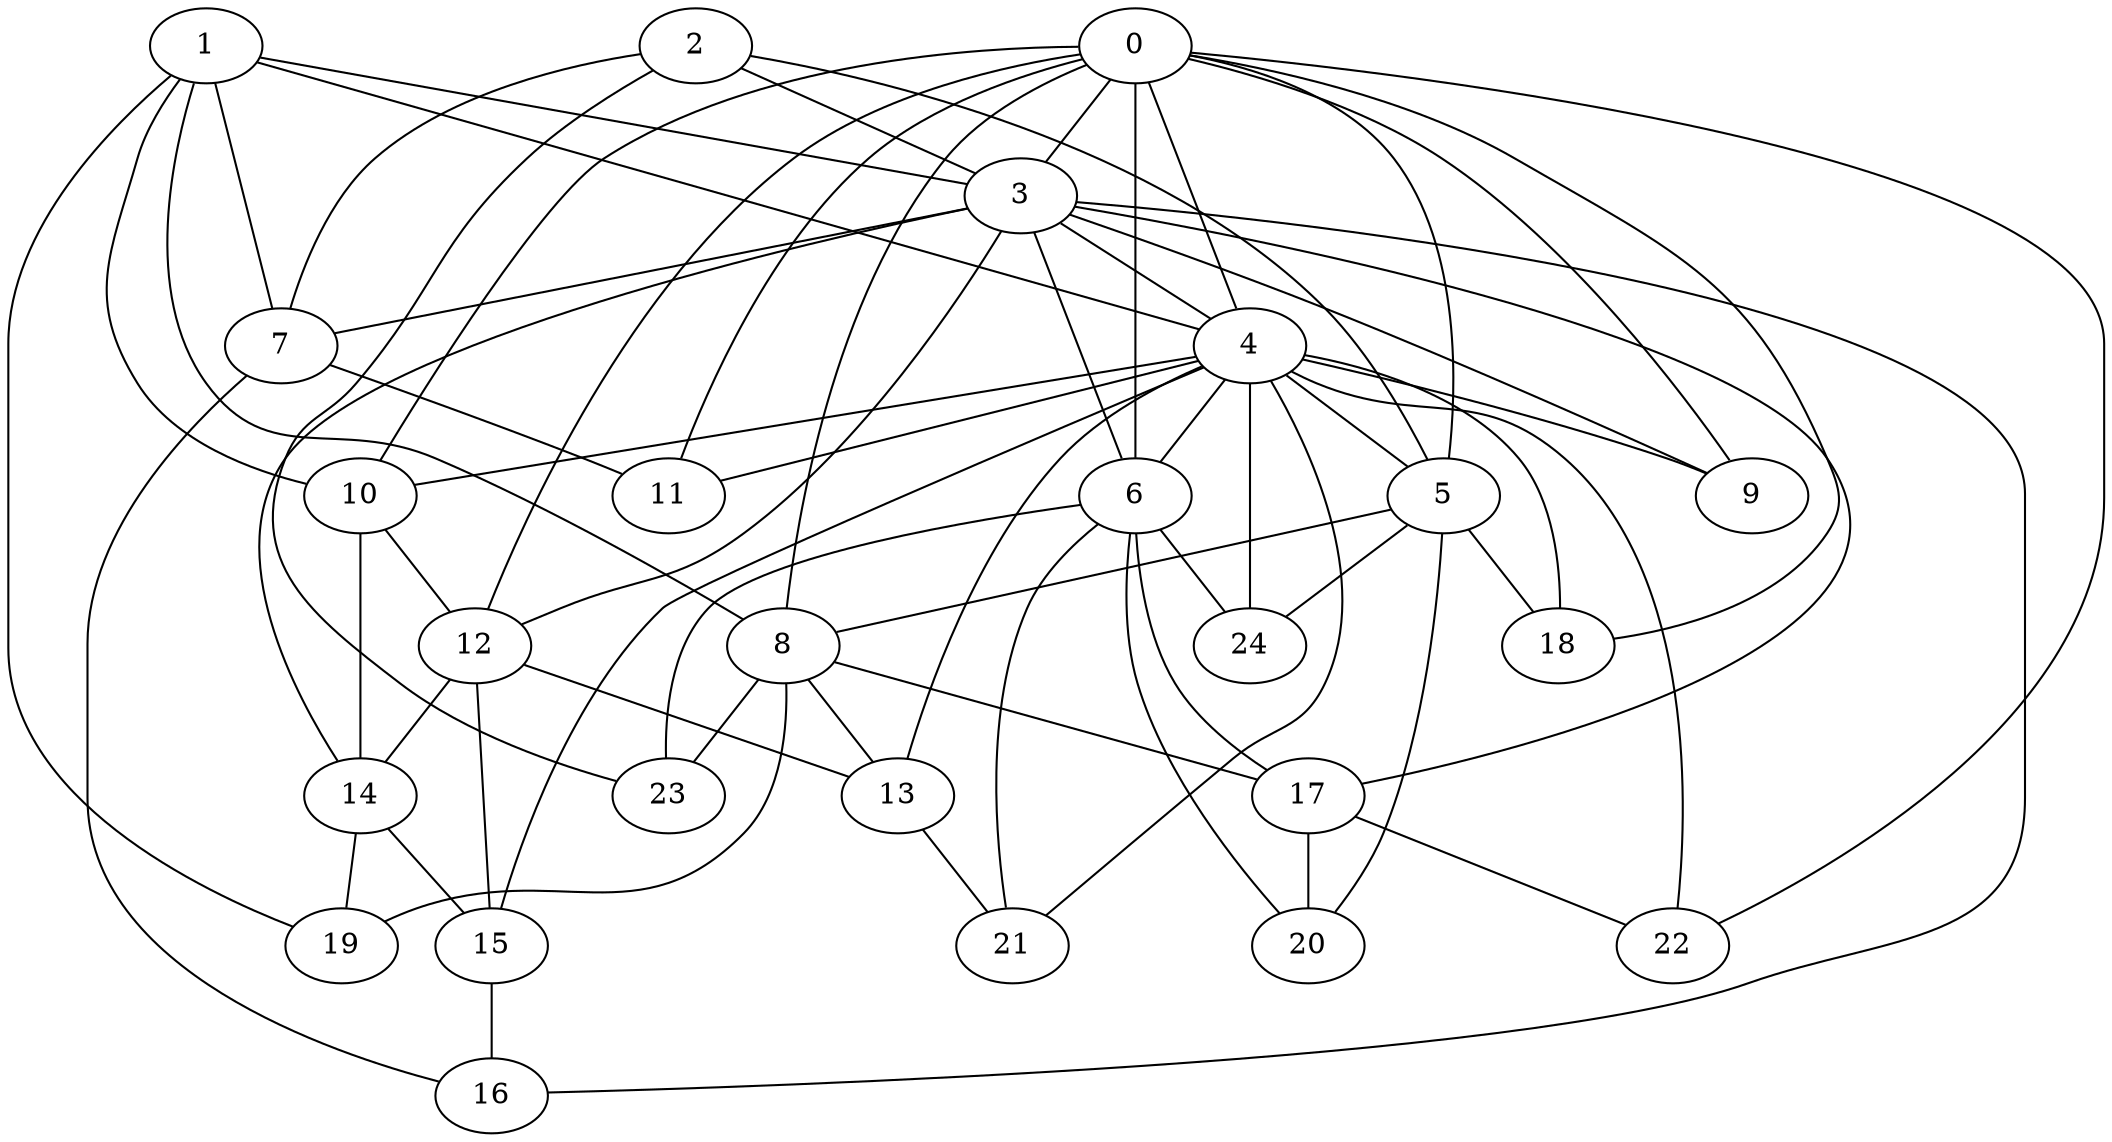 strict graph "barabasi_albert_graph(25,3)" {
0;
1;
2;
3;
4;
5;
6;
7;
8;
9;
10;
11;
12;
13;
14;
15;
16;
17;
18;
19;
20;
21;
22;
23;
24;
0 -- 3  [is_available=True, prob="1.0"];
0 -- 4  [is_available=True, prob="0.552753551356"];
0 -- 5  [is_available=True, prob="0.530161333422"];
0 -- 6  [is_available=True, prob="0.99680201385"];
0 -- 8  [is_available=True, prob="0.294851337407"];
0 -- 9  [is_available=True, prob="0.172163335216"];
0 -- 10  [is_available=True, prob="0.136917614437"];
0 -- 11  [is_available=True, prob="0.980657123604"];
0 -- 12  [is_available=True, prob="0.143069886597"];
0 -- 18  [is_available=True, prob="0.391805216242"];
0 -- 22  [is_available=True, prob="0.703878050975"];
1 -- 3  [is_available=True, prob="0.933090085496"];
1 -- 4  [is_available=True, prob="0.295322457608"];
1 -- 7  [is_available=True, prob="0.761974815963"];
1 -- 8  [is_available=True, prob="1.0"];
1 -- 10  [is_available=True, prob="0.777694068115"];
1 -- 19  [is_available=True, prob="1.0"];
2 -- 23  [is_available=True, prob="0.455563664343"];
2 -- 3  [is_available=True, prob="0.585746642243"];
2 -- 5  [is_available=True, prob="1.0"];
2 -- 7  [is_available=True, prob="1.0"];
3 -- 4  [is_available=True, prob="1.0"];
3 -- 6  [is_available=True, prob="0.0100208114821"];
3 -- 7  [is_available=True, prob="0.732157711185"];
3 -- 9  [is_available=True, prob="0.205348288306"];
3 -- 12  [is_available=True, prob="0.270522252949"];
3 -- 14  [is_available=True, prob="0.7536630705"];
3 -- 16  [is_available=True, prob="0.467470613869"];
3 -- 17  [is_available=True, prob="0.0853785454594"];
4 -- 5  [is_available=True, prob="0.964034398703"];
4 -- 6  [is_available=True, prob="0.922779038249"];
4 -- 9  [is_available=True, prob="0.656432393986"];
4 -- 10  [is_available=True, prob="0.587279284012"];
4 -- 11  [is_available=True, prob="1.0"];
4 -- 13  [is_available=True, prob="0.224109218423"];
4 -- 15  [is_available=True, prob="0.632069339492"];
4 -- 18  [is_available=True, prob="0.888518983835"];
4 -- 21  [is_available=True, prob="0.0282321680321"];
4 -- 22  [is_available=True, prob="1.0"];
4 -- 24  [is_available=True, prob="0.67760565213"];
5 -- 8  [is_available=True, prob="0.079137427289"];
5 -- 18  [is_available=True, prob="0.831358687079"];
5 -- 20  [is_available=True, prob="1.0"];
5 -- 24  [is_available=True, prob="1.0"];
6 -- 17  [is_available=True, prob="0.6066680835"];
6 -- 20  [is_available=True, prob="0.921889123256"];
6 -- 21  [is_available=True, prob="0.591117368621"];
6 -- 23  [is_available=True, prob="0.891660203146"];
6 -- 24  [is_available=True, prob="0.105838106842"];
7 -- 11  [is_available=True, prob="0.05973068534"];
7 -- 16  [is_available=True, prob="1.0"];
8 -- 13  [is_available=True, prob="0.521716403303"];
8 -- 17  [is_available=True, prob="1.0"];
8 -- 19  [is_available=True, prob="0.659887584569"];
8 -- 23  [is_available=True, prob="0.30574672892"];
10 -- 14  [is_available=True, prob="0.57853713586"];
10 -- 12  [is_available=True, prob="0.528521649659"];
12 -- 13  [is_available=True, prob="0.512778319061"];
12 -- 14  [is_available=True, prob="1.0"];
12 -- 15  [is_available=True, prob="0.565529645399"];
13 -- 21  [is_available=True, prob="1.0"];
14 -- 19  [is_available=True, prob="0.974477928588"];
14 -- 15  [is_available=True, prob="0.726457983996"];
15 -- 16  [is_available=True, prob="0.424138962471"];
17 -- 20  [is_available=True, prob="1.0"];
17 -- 22  [is_available=True, prob="0.801470348808"];
}
